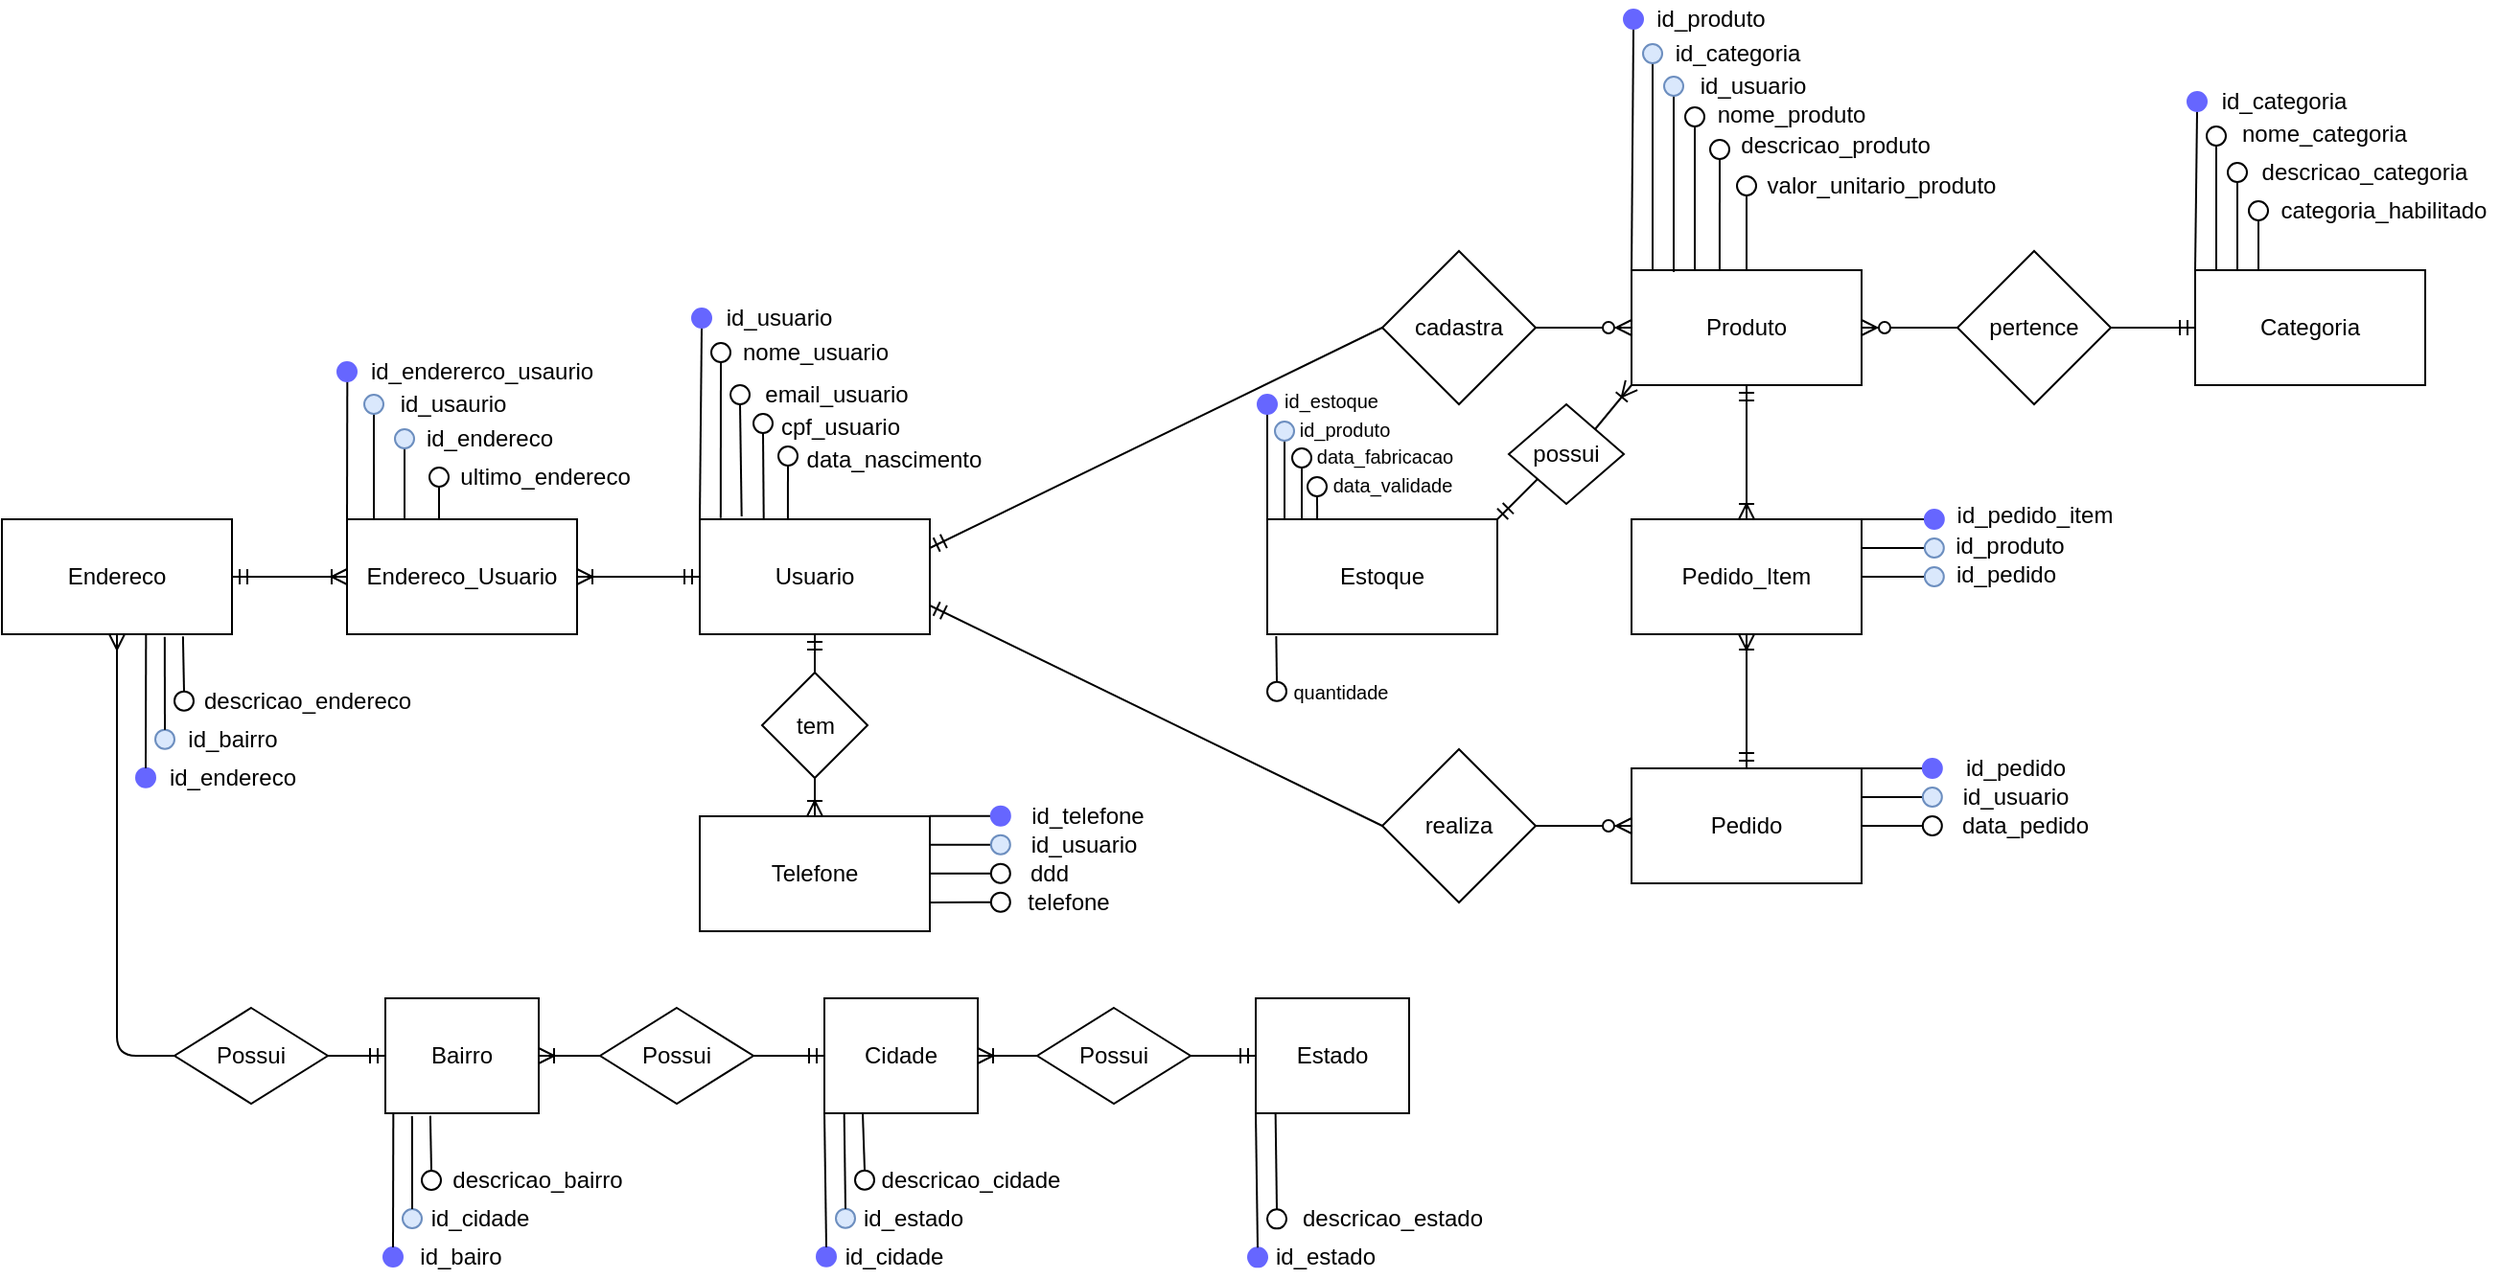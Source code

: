 <mxfile version="13.4.5"><diagram id="JwqUlzZLBY9QPJrZEvL3" name="Page-1"><mxGraphModel dx="2203" dy="821" grid="1" gridSize="10" guides="1" tooltips="1" connect="1" arrows="1" fold="1" page="1" pageScale="1" pageWidth="827" pageHeight="1169" math="0" shadow="0"><root><mxCell id="0"/><mxCell id="1" parent="0"/><mxCell id="ffkECKx6eUQ-tuwifMbe-81" value="Pedido" style="rounded=0;whiteSpace=wrap;html=1;" vertex="1" parent="1"><mxGeometry x="480" y="440" width="120" height="60" as="geometry"/></mxCell><mxCell id="ffkECKx6eUQ-tuwifMbe-83" value="Produto" style="rounded=0;whiteSpace=wrap;html=1;" vertex="1" parent="1"><mxGeometry x="480" y="180" width="120" height="60" as="geometry"/></mxCell><mxCell id="ffkECKx6eUQ-tuwifMbe-90" value="" style="endArrow=none;html=1;exitX=0;exitY=0.5;exitDx=0;exitDy=0;entryX=1;entryY=0.5;entryDx=0;entryDy=0;startArrow=ERmandOne;startFill=0;endFill=0;" edge="1" parent="1" target="ffkECKx6eUQ-tuwifMbe-91" source="ffkECKx6eUQ-tuwifMbe-239"><mxGeometry width="50" height="50" relative="1" as="geometry"><mxPoint x="770" y="210" as="sourcePoint"/><mxPoint x="740" y="270" as="targetPoint"/></mxGeometry></mxCell><mxCell id="ffkECKx6eUQ-tuwifMbe-91" value="pertence" style="rhombus;whiteSpace=wrap;html=1;" vertex="1" parent="1"><mxGeometry x="650" y="170" width="80" height="80" as="geometry"/></mxCell><mxCell id="ffkECKx6eUQ-tuwifMbe-92" value="" style="endArrow=ERzeroToMany;html=1;exitX=0;exitY=0.5;exitDx=0;exitDy=0;entryX=1;entryY=0.5;entryDx=0;entryDy=0;startArrow=none;startFill=0;endFill=1;" edge="1" parent="1" source="ffkECKx6eUQ-tuwifMbe-91" target="ffkECKx6eUQ-tuwifMbe-83"><mxGeometry width="50" height="50" relative="1" as="geometry"><mxPoint x="810" y="340" as="sourcePoint"/><mxPoint x="570" y="330" as="targetPoint"/></mxGeometry></mxCell><mxCell id="ffkECKx6eUQ-tuwifMbe-101" value="" style="endArrow=none;html=1;exitX=1;exitY=0.75;exitDx=0;exitDy=0;startArrow=ERmandOne;startFill=0;endFill=0;entryX=0;entryY=0.5;entryDx=0;entryDy=0;" edge="1" parent="1" target="ffkECKx6eUQ-tuwifMbe-102" source="ffkECKx6eUQ-tuwifMbe-188"><mxGeometry width="50" height="50" relative="1" as="geometry"><mxPoint x="290" y="470" as="sourcePoint"/><mxPoint x="220" y="480" as="targetPoint"/></mxGeometry></mxCell><mxCell id="ffkECKx6eUQ-tuwifMbe-102" value="realiza" style="rhombus;whiteSpace=wrap;html=1;" vertex="1" parent="1"><mxGeometry x="350" y="430" width="80" height="80" as="geometry"/></mxCell><mxCell id="ffkECKx6eUQ-tuwifMbe-138" value="" style="endArrow=ERzeroToMany;html=1;exitX=1;exitY=0.5;exitDx=0;exitDy=0;startArrow=none;startFill=0;endFill=1;entryX=0;entryY=0.5;entryDx=0;entryDy=0;" edge="1" parent="1" source="ffkECKx6eUQ-tuwifMbe-102" target="ffkECKx6eUQ-tuwifMbe-81"><mxGeometry width="50" height="50" relative="1" as="geometry"><mxPoint x="550" y="450" as="sourcePoint"/><mxPoint x="550" y="380" as="targetPoint"/></mxGeometry></mxCell><mxCell id="ffkECKx6eUQ-tuwifMbe-158" value="" style="endArrow=none;html=1;entryX=0;entryY=0;entryDx=0;entryDy=0;exitX=0.5;exitY=1;exitDx=0;exitDy=0;" edge="1" parent="1" source="ffkECKx6eUQ-tuwifMbe-159" target="ffkECKx6eUQ-tuwifMbe-83"><mxGeometry width="50" height="50" relative="1" as="geometry"><mxPoint x="480" y="100" as="sourcePoint"/><mxPoint x="490" y="190" as="targetPoint"/></mxGeometry></mxCell><mxCell id="ffkECKx6eUQ-tuwifMbe-159" value="" style="ellipse;whiteSpace=wrap;html=1;aspect=fixed;strokeColor=#6666FF;fillColor=#6666FF;" vertex="1" parent="1"><mxGeometry x="476" y="44" width="10" height="10" as="geometry"/></mxCell><mxCell id="ffkECKx6eUQ-tuwifMbe-164" value="id_produto" style="text;html=1;align=center;verticalAlign=middle;resizable=0;points=[];autosize=1;" vertex="1" parent="1"><mxGeometry x="486" y="39" width="70" height="20" as="geometry"/></mxCell><mxCell id="ffkECKx6eUQ-tuwifMbe-165" value="" style="endArrow=none;html=1;exitX=0.5;exitY=1;exitDx=0;exitDy=0;" edge="1" parent="1" source="ffkECKx6eUQ-tuwifMbe-166"><mxGeometry width="50" height="50" relative="1" as="geometry"><mxPoint x="503" y="115" as="sourcePoint"/><mxPoint x="502" y="181" as="targetPoint"/></mxGeometry></mxCell><mxCell id="ffkECKx6eUQ-tuwifMbe-166" value="" style="ellipse;whiteSpace=wrap;html=1;aspect=fixed;fillColor=#dae8fc;strokeColor=#6c8ebf;" vertex="1" parent="1"><mxGeometry x="497" y="79" width="10" height="10" as="geometry"/></mxCell><mxCell id="ffkECKx6eUQ-tuwifMbe-168" value="nome_produto" style="text;html=1;align=center;verticalAlign=middle;resizable=0;points=[];autosize=1;" vertex="1" parent="1"><mxGeometry x="518" y="89" width="90" height="20" as="geometry"/></mxCell><mxCell id="ffkECKx6eUQ-tuwifMbe-171" value="" style="endArrow=none;html=1;exitX=0.5;exitY=1;exitDx=0;exitDy=0;entryX=0.25;entryY=0;entryDx=0;entryDy=0;" edge="1" parent="1" source="ffkECKx6eUQ-tuwifMbe-172"><mxGeometry width="50" height="50" relative="1" as="geometry"><mxPoint x="514" y="140" as="sourcePoint"/><mxPoint x="513" y="180" as="targetPoint"/></mxGeometry></mxCell><mxCell id="ffkECKx6eUQ-tuwifMbe-172" value="" style="ellipse;whiteSpace=wrap;html=1;aspect=fixed;" vertex="1" parent="1"><mxGeometry x="508" y="95" width="10" height="10" as="geometry"/></mxCell><mxCell id="ffkECKx6eUQ-tuwifMbe-174" value="" style="endArrow=none;html=1;exitX=0.5;exitY=1;exitDx=0;exitDy=0;" edge="1" parent="1" source="ffkECKx6eUQ-tuwifMbe-175"><mxGeometry width="50" height="50" relative="1" as="geometry"><mxPoint x="494" y="110" as="sourcePoint"/><mxPoint x="491" y="180" as="targetPoint"/></mxGeometry></mxCell><mxCell id="ffkECKx6eUQ-tuwifMbe-175" value="" style="ellipse;whiteSpace=wrap;html=1;aspect=fixed;fillColor=#dae8fc;strokeColor=#6c8ebf;" vertex="1" parent="1"><mxGeometry x="486" y="62" width="10" height="10" as="geometry"/></mxCell><mxCell id="ffkECKx6eUQ-tuwifMbe-178" value="descricao_produto" style="text;html=1;align=center;verticalAlign=middle;resizable=0;points=[];autosize=1;" vertex="1" parent="1"><mxGeometry x="531" y="105" width="110" height="20" as="geometry"/></mxCell><mxCell id="ffkECKx6eUQ-tuwifMbe-179" value="" style="endArrow=none;html=1;exitX=0.5;exitY=1;exitDx=0;exitDy=0;entryX=0.383;entryY=0;entryDx=0;entryDy=0;entryPerimeter=0;" edge="1" parent="1" source="ffkECKx6eUQ-tuwifMbe-180" target="ffkECKx6eUQ-tuwifMbe-83"><mxGeometry width="50" height="50" relative="1" as="geometry"><mxPoint x="527" y="140" as="sourcePoint"/><mxPoint x="490" y="190" as="targetPoint"/></mxGeometry></mxCell><mxCell id="ffkECKx6eUQ-tuwifMbe-180" value="" style="ellipse;whiteSpace=wrap;html=1;aspect=fixed;" vertex="1" parent="1"><mxGeometry x="521" y="112" width="10" height="10" as="geometry"/></mxCell><mxCell id="ffkECKx6eUQ-tuwifMbe-184" value="" style="endArrow=none;html=1;exitX=0.5;exitY=1;exitDx=0;exitDy=0;entryX=0.5;entryY=0;entryDx=0;entryDy=0;" edge="1" parent="1" source="ffkECKx6eUQ-tuwifMbe-185" target="ffkECKx6eUQ-tuwifMbe-83"><mxGeometry width="50" height="50" relative="1" as="geometry"><mxPoint x="537" y="150" as="sourcePoint"/><mxPoint x="535.96" y="190" as="targetPoint"/></mxGeometry></mxCell><mxCell id="ffkECKx6eUQ-tuwifMbe-185" value="" style="ellipse;whiteSpace=wrap;html=1;aspect=fixed;" vertex="1" parent="1"><mxGeometry x="535" y="131" width="10" height="10" as="geometry"/></mxCell><mxCell id="ffkECKx6eUQ-tuwifMbe-186" value="valor_unitario_produto" style="text;html=1;align=center;verticalAlign=middle;resizable=0;points=[];autosize=1;" vertex="1" parent="1"><mxGeometry x="545" y="126" width="130" height="20" as="geometry"/></mxCell><mxCell id="ffkECKx6eUQ-tuwifMbe-188" value="Usuario" style="rounded=0;whiteSpace=wrap;html=1;" vertex="1" parent="1"><mxGeometry x="-6" y="310" width="120" height="60" as="geometry"/></mxCell><mxCell id="ffkECKx6eUQ-tuwifMbe-189" value="" style="endArrow=none;html=1;entryX=0;entryY=0;entryDx=0;entryDy=0;exitX=0.5;exitY=1;exitDx=0;exitDy=0;" edge="1" parent="1" source="ffkECKx6eUQ-tuwifMbe-190" target="ffkECKx6eUQ-tuwifMbe-188"><mxGeometry width="50" height="50" relative="1" as="geometry"><mxPoint x="-6" y="232" as="sourcePoint"/><mxPoint x="4" y="322" as="targetPoint"/></mxGeometry></mxCell><mxCell id="ffkECKx6eUQ-tuwifMbe-190" value="" style="ellipse;whiteSpace=wrap;html=1;aspect=fixed;strokeColor=#6666FF;fillColor=#6666FF;" vertex="1" parent="1"><mxGeometry x="-10" y="200" width="10" height="10" as="geometry"/></mxCell><mxCell id="ffkECKx6eUQ-tuwifMbe-191" value="id_usuario" style="text;html=1;align=center;verticalAlign=middle;resizable=0;points=[];autosize=1;" vertex="1" parent="1"><mxGeometry y="195" width="70" height="20" as="geometry"/></mxCell><mxCell id="ffkECKx6eUQ-tuwifMbe-194" value="nome_usuario" style="text;html=1;align=center;verticalAlign=middle;resizable=0;points=[];autosize=1;" vertex="1" parent="1"><mxGeometry x="9" y="213" width="90" height="20" as="geometry"/></mxCell><mxCell id="ffkECKx6eUQ-tuwifMbe-195" value="" style="endArrow=none;html=1;exitX=0.5;exitY=1;exitDx=0;exitDy=0;entryX=0.278;entryY=-0.003;entryDx=0;entryDy=0;entryPerimeter=0;" edge="1" parent="1" source="ffkECKx6eUQ-tuwifMbe-196" target="ffkECKx6eUQ-tuwifMbe-188"><mxGeometry width="50" height="50" relative="1" as="geometry"><mxPoint x="28" y="272" as="sourcePoint"/><mxPoint x="27" y="300" as="targetPoint"/></mxGeometry></mxCell><mxCell id="ffkECKx6eUQ-tuwifMbe-196" value="" style="ellipse;whiteSpace=wrap;html=1;aspect=fixed;" vertex="1" parent="1"><mxGeometry x="22" y="255" width="10" height="10" as="geometry"/></mxCell><mxCell id="ffkECKx6eUQ-tuwifMbe-198" value="" style="endArrow=none;html=1;exitX=0.5;exitY=1;exitDx=0;exitDy=0;entryX=0.091;entryY=-0.011;entryDx=0;entryDy=0;entryPerimeter=0;" edge="1" parent="1" source="ffkECKx6eUQ-tuwifMbe-199" target="ffkECKx6eUQ-tuwifMbe-188"><mxGeometry width="50" height="50" relative="1" as="geometry"><mxPoint x="8" y="242" as="sourcePoint"/><mxPoint x="5" y="300" as="targetPoint"/></mxGeometry></mxCell><mxCell id="ffkECKx6eUQ-tuwifMbe-199" value="" style="ellipse;whiteSpace=wrap;html=1;aspect=fixed;" vertex="1" parent="1"><mxGeometry y="218" width="10" height="10" as="geometry"/></mxCell><mxCell id="ffkECKx6eUQ-tuwifMbe-200" value="email_usuario" style="text;html=1;align=center;verticalAlign=middle;resizable=0;points=[];autosize=1;" vertex="1" parent="1"><mxGeometry x="20" y="235" width="90" height="20" as="geometry"/></mxCell><mxCell id="ffkECKx6eUQ-tuwifMbe-201" value="" style="endArrow=none;html=1;exitX=0.5;exitY=1;exitDx=0;exitDy=0;entryX=0.383;entryY=0;entryDx=0;entryDy=0;entryPerimeter=0;" edge="1" parent="1" source="ffkECKx6eUQ-tuwifMbe-202" target="ffkECKx6eUQ-tuwifMbe-188"><mxGeometry width="50" height="50" relative="1" as="geometry"><mxPoint x="41" y="272" as="sourcePoint"/><mxPoint x="4" y="322" as="targetPoint"/></mxGeometry></mxCell><mxCell id="ffkECKx6eUQ-tuwifMbe-202" value="" style="ellipse;whiteSpace=wrap;html=1;aspect=fixed;" vertex="1" parent="1"><mxGeometry x="35" y="272" width="10" height="10" as="geometry"/></mxCell><mxCell id="ffkECKx6eUQ-tuwifMbe-203" value="" style="endArrow=none;html=1;exitX=0.5;exitY=1;exitDx=0;exitDy=0;entryX=0.182;entryY=-0.025;entryDx=0;entryDy=0;entryPerimeter=0;" edge="1" parent="1" source="ffkECKx6eUQ-tuwifMbe-204" target="ffkECKx6eUQ-tuwifMbe-188"><mxGeometry width="50" height="50" relative="1" as="geometry"><mxPoint x="51" y="282" as="sourcePoint"/><mxPoint x="49.96" y="322" as="targetPoint"/></mxGeometry></mxCell><mxCell id="ffkECKx6eUQ-tuwifMbe-204" value="" style="ellipse;whiteSpace=wrap;html=1;aspect=fixed;" vertex="1" parent="1"><mxGeometry x="10" y="240" width="10" height="10" as="geometry"/></mxCell><mxCell id="ffkECKx6eUQ-tuwifMbe-205" value="cpf_usuario" style="text;html=1;align=center;verticalAlign=middle;resizable=0;points=[];autosize=1;" vertex="1" parent="1"><mxGeometry x="26.5" y="252" width="80" height="20" as="geometry"/></mxCell><mxCell id="ffkECKx6eUQ-tuwifMbe-206" value="data_nascimento" style="text;html=1;align=center;verticalAlign=middle;resizable=0;points=[];autosize=1;" vertex="1" parent="1"><mxGeometry x="40" y="269" width="110" height="20" as="geometry"/></mxCell><mxCell id="ffkECKx6eUQ-tuwifMbe-239" value="Categoria" style="rounded=0;whiteSpace=wrap;html=1;" vertex="1" parent="1"><mxGeometry x="774" y="180" width="120" height="60" as="geometry"/></mxCell><mxCell id="ffkECKx6eUQ-tuwifMbe-240" value="" style="endArrow=none;html=1;entryX=0;entryY=0;entryDx=0;entryDy=0;exitX=0.5;exitY=1;exitDx=0;exitDy=0;" edge="1" parent="1" source="ffkECKx6eUQ-tuwifMbe-241" target="ffkECKx6eUQ-tuwifMbe-239"><mxGeometry width="50" height="50" relative="1" as="geometry"><mxPoint x="774" y="105" as="sourcePoint"/><mxPoint x="784" y="195" as="targetPoint"/></mxGeometry></mxCell><mxCell id="ffkECKx6eUQ-tuwifMbe-241" value="" style="ellipse;whiteSpace=wrap;html=1;aspect=fixed;strokeColor=#6666FF;fillColor=#6666FF;" vertex="1" parent="1"><mxGeometry x="770" y="87" width="10" height="10" as="geometry"/></mxCell><mxCell id="ffkECKx6eUQ-tuwifMbe-242" value="id_categoria" style="text;html=1;align=center;verticalAlign=middle;resizable=0;points=[];autosize=1;" vertex="1" parent="1"><mxGeometry x="780" y="82" width="80" height="20" as="geometry"/></mxCell><mxCell id="ffkECKx6eUQ-tuwifMbe-243" value="" style="endArrow=none;html=1;exitX=0.5;exitY=1;exitDx=0;exitDy=0;" edge="1" parent="1" source="ffkECKx6eUQ-tuwifMbe-244"><mxGeometry width="50" height="50" relative="1" as="geometry"><mxPoint x="797" y="120" as="sourcePoint"/><mxPoint x="796" y="180" as="targetPoint"/></mxGeometry></mxCell><mxCell id="ffkECKx6eUQ-tuwifMbe-244" value="" style="ellipse;whiteSpace=wrap;html=1;aspect=fixed;" vertex="1" parent="1"><mxGeometry x="791" y="124" width="10" height="10" as="geometry"/></mxCell><mxCell id="ffkECKx6eUQ-tuwifMbe-245" value="nome_categoria" style="text;html=1;align=center;verticalAlign=middle;resizable=0;points=[];autosize=1;" vertex="1" parent="1"><mxGeometry x="791" y="99" width="100" height="20" as="geometry"/></mxCell><mxCell id="ffkECKx6eUQ-tuwifMbe-246" value="" style="endArrow=none;html=1;exitX=0.5;exitY=1;exitDx=0;exitDy=0;" edge="1" parent="1" source="ffkECKx6eUQ-tuwifMbe-247"><mxGeometry width="50" height="50" relative="1" as="geometry"><mxPoint x="808" y="145" as="sourcePoint"/><mxPoint x="807" y="180" as="targetPoint"/></mxGeometry></mxCell><mxCell id="ffkECKx6eUQ-tuwifMbe-247" value="" style="ellipse;whiteSpace=wrap;html=1;aspect=fixed;" vertex="1" parent="1"><mxGeometry x="802" y="144" width="10" height="10" as="geometry"/></mxCell><mxCell id="ffkECKx6eUQ-tuwifMbe-248" value="categoria_habilitado" style="text;html=1;align=center;verticalAlign=middle;resizable=0;points=[];autosize=1;" vertex="1" parent="1"><mxGeometry x="812" y="139" width="120" height="20" as="geometry"/></mxCell><mxCell id="ffkECKx6eUQ-tuwifMbe-249" value="" style="endArrow=none;html=1;exitX=0.5;exitY=1;exitDx=0;exitDy=0;" edge="1" parent="1" source="ffkECKx6eUQ-tuwifMbe-250"><mxGeometry width="50" height="50" relative="1" as="geometry"><mxPoint x="788" y="115" as="sourcePoint"/><mxPoint x="785" y="180" as="targetPoint"/></mxGeometry></mxCell><mxCell id="ffkECKx6eUQ-tuwifMbe-250" value="" style="ellipse;whiteSpace=wrap;html=1;aspect=fixed;" vertex="1" parent="1"><mxGeometry x="780" y="105" width="10" height="10" as="geometry"/></mxCell><mxCell id="ffkECKx6eUQ-tuwifMbe-251" value="descricao_categoria" style="text;html=1;align=center;verticalAlign=middle;resizable=0;points=[];autosize=1;" vertex="1" parent="1"><mxGeometry x="802" y="119" width="120" height="20" as="geometry"/></mxCell><mxCell id="ffkECKx6eUQ-tuwifMbe-256" value="id_categoria" style="text;html=1;align=center;verticalAlign=middle;resizable=0;points=[];autosize=1;" vertex="1" parent="1"><mxGeometry x="495" y="57" width="80" height="20" as="geometry"/></mxCell><mxCell id="ffkECKx6eUQ-tuwifMbe-268" value="" style="endArrow=none;html=1;exitX=0;exitY=0.5;exitDx=0;exitDy=0;entryX=1;entryY=0.25;entryDx=0;entryDy=0;" edge="1" parent="1" source="ffkECKx6eUQ-tuwifMbe-269" target="ffkECKx6eUQ-tuwifMbe-81"><mxGeometry width="50" height="50" relative="1" as="geometry"><mxPoint x="634.82" y="439" as="sourcePoint"/><mxPoint x="600.003" y="473.183" as="targetPoint"/></mxGeometry></mxCell><mxCell id="ffkECKx6eUQ-tuwifMbe-269" value="" style="ellipse;whiteSpace=wrap;html=1;aspect=fixed;fillColor=#dae8fc;strokeColor=#6c8ebf;" vertex="1" parent="1"><mxGeometry x="631.91" y="450" width="10" height="10" as="geometry"/></mxCell><mxCell id="ffkECKx6eUQ-tuwifMbe-282" value="" style="endArrow=none;html=1;entryX=1;entryY=0;entryDx=0;entryDy=0;exitX=0;exitY=0.5;exitDx=0;exitDy=0;" edge="1" parent="1" source="ffkECKx6eUQ-tuwifMbe-284" target="ffkECKx6eUQ-tuwifMbe-81"><mxGeometry width="50" height="50" relative="1" as="geometry"><mxPoint x="620" y="440" as="sourcePoint"/><mxPoint x="610.003" y="483.183" as="targetPoint"/></mxGeometry></mxCell><mxCell id="ffkECKx6eUQ-tuwifMbe-283" value="id_pedido" style="text;html=1;align=center;verticalAlign=middle;resizable=0;points=[];autosize=1;" vertex="1" parent="1"><mxGeometry x="644.91" y="430" width="70" height="20" as="geometry"/></mxCell><mxCell id="ffkECKx6eUQ-tuwifMbe-284" value="" style="ellipse;whiteSpace=wrap;html=1;aspect=fixed;strokeColor=#6666FF;fillColor=#6666FF;" vertex="1" parent="1"><mxGeometry x="631.91" y="435" width="10" height="10" as="geometry"/></mxCell><mxCell id="ffkECKx6eUQ-tuwifMbe-285" value="id_usuario" style="text;html=1;align=center;verticalAlign=middle;resizable=0;points=[];autosize=1;" vertex="1" parent="1"><mxGeometry x="644.91" y="445" width="70" height="20" as="geometry"/></mxCell><mxCell id="ffkECKx6eUQ-tuwifMbe-304" value="" style="endArrow=none;html=1;entryX=1;entryY=0.5;entryDx=0;entryDy=0;startArrow=ERzeroToMany;startFill=1;endFill=0;exitX=0;exitY=0.5;exitDx=0;exitDy=0;" edge="1" parent="1" target="ffkECKx6eUQ-tuwifMbe-305" source="ffkECKx6eUQ-tuwifMbe-83"><mxGeometry width="50" height="50" relative="1" as="geometry"><mxPoint x="490" y="210" as="sourcePoint"/><mxPoint x="442" y="275" as="targetPoint"/></mxGeometry></mxCell><mxCell id="ffkECKx6eUQ-tuwifMbe-305" value="cadastra" style="rhombus;whiteSpace=wrap;html=1;" vertex="1" parent="1"><mxGeometry x="350" y="170" width="80" height="80" as="geometry"/></mxCell><mxCell id="ffkECKx6eUQ-tuwifMbe-306" value="" style="endArrow=ERmandOne;html=1;exitX=0;exitY=0.5;exitDx=0;exitDy=0;entryX=1;entryY=0.25;entryDx=0;entryDy=0;startArrow=none;startFill=0;endFill=0;" edge="1" parent="1" source="ffkECKx6eUQ-tuwifMbe-305" target="ffkECKx6eUQ-tuwifMbe-188"><mxGeometry width="50" height="50" relative="1" as="geometry"><mxPoint x="512" y="345" as="sourcePoint"/><mxPoint x="290" y="210" as="targetPoint"/></mxGeometry></mxCell><mxCell id="ffkECKx6eUQ-tuwifMbe-335" value="id_usuario" style="text;html=1;align=center;verticalAlign=middle;resizable=0;points=[];autosize=1;" vertex="1" parent="1"><mxGeometry x="508" y="74" width="70" height="20" as="geometry"/></mxCell><mxCell id="ffkECKx6eUQ-tuwifMbe-336" value="data_pedido" style="text;html=1;align=center;verticalAlign=middle;resizable=0;points=[];autosize=1;" vertex="1" parent="1"><mxGeometry x="644.91" y="460" width="80" height="20" as="geometry"/></mxCell><mxCell id="ffkECKx6eUQ-tuwifMbe-339" value="" style="endArrow=none;html=1;entryX=1;entryY=0.5;entryDx=0;entryDy=0;exitX=0;exitY=0.5;exitDx=0;exitDy=0;" edge="1" parent="1" source="ffkECKx6eUQ-tuwifMbe-454" target="ffkECKx6eUQ-tuwifMbe-81"><mxGeometry width="50" height="50" relative="1" as="geometry"><mxPoint x="636.08" y="478.706" as="sourcePoint"/><mxPoint x="610" y="480" as="targetPoint"/></mxGeometry></mxCell><mxCell id="ffkECKx6eUQ-tuwifMbe-341" value="Endereco" style="rounded=0;whiteSpace=wrap;html=1;" vertex="1" parent="1"><mxGeometry x="-370" y="310" width="120" height="60" as="geometry"/></mxCell><mxCell id="ffkECKx6eUQ-tuwifMbe-342" value="" style="endArrow=ERoneToMany;html=1;exitX=1;exitY=0.5;exitDx=0;exitDy=0;startArrow=ERmandOne;startFill=0;endFill=0;entryX=0;entryY=0.5;entryDx=0;entryDy=0;" edge="1" parent="1" source="ffkECKx6eUQ-tuwifMbe-341" target="ffkECKx6eUQ-tuwifMbe-343"><mxGeometry width="50" height="50" relative="1" as="geometry"><mxPoint x="-60" y="450" as="sourcePoint"/><mxPoint x="-210" y="310" as="targetPoint"/></mxGeometry></mxCell><mxCell id="ffkECKx6eUQ-tuwifMbe-343" value="Endereco_Usuario" style="rounded=0;whiteSpace=wrap;html=1;" vertex="1" parent="1"><mxGeometry x="-190" y="310" width="120" height="60" as="geometry"/></mxCell><mxCell id="ffkECKx6eUQ-tuwifMbe-346" value="" style="endArrow=ERmandOne;html=1;exitX=1;exitY=0.5;exitDx=0;exitDy=0;startArrow=ERoneToMany;startFill=0;endFill=0;entryX=0;entryY=0.5;entryDx=0;entryDy=0;" edge="1" parent="1" source="ffkECKx6eUQ-tuwifMbe-343" target="ffkECKx6eUQ-tuwifMbe-188"><mxGeometry width="50" height="50" relative="1" as="geometry"><mxPoint x="-220" y="350" as="sourcePoint"/><mxPoint x="-180" y="350" as="targetPoint"/></mxGeometry></mxCell><mxCell id="ffkECKx6eUQ-tuwifMbe-348" value="" style="endArrow=ERoneToMany;html=1;exitX=0.5;exitY=0;exitDx=0;exitDy=0;startArrow=ERmandOne;startFill=0;endFill=0;entryX=0.5;entryY=1;entryDx=0;entryDy=0;" edge="1" parent="1" target="ffkECKx6eUQ-tuwifMbe-350" source="ffkECKx6eUQ-tuwifMbe-81"><mxGeometry width="50" height="50" relative="1" as="geometry"><mxPoint x="535" y="437" as="sourcePoint"/><mxPoint x="535" y="377" as="targetPoint"/></mxGeometry></mxCell><mxCell id="ffkECKx6eUQ-tuwifMbe-349" value="" style="endArrow=ERoneToMany;html=1;startArrow=ERmandOne;startFill=0;endFill=0;exitX=0.5;exitY=1;exitDx=0;exitDy=0;entryX=0.5;entryY=0;entryDx=0;entryDy=0;" edge="1" parent="1" target="ffkECKx6eUQ-tuwifMbe-350" source="ffkECKx6eUQ-tuwifMbe-83"><mxGeometry width="50" height="50" relative="1" as="geometry"><mxPoint x="535" y="237" as="sourcePoint"/><mxPoint x="555" y="277" as="targetPoint"/></mxGeometry></mxCell><mxCell id="ffkECKx6eUQ-tuwifMbe-350" value="Pedido_Item" style="rounded=0;whiteSpace=wrap;html=1;" vertex="1" parent="1"><mxGeometry x="480" y="310" width="120" height="60" as="geometry"/></mxCell><mxCell id="ffkECKx6eUQ-tuwifMbe-351" value="Cidade" style="rounded=0;whiteSpace=wrap;html=1;fillColor=#FFFFFF;" vertex="1" parent="1"><mxGeometry x="59" y="560" width="80" height="60" as="geometry"/></mxCell><mxCell id="ffkECKx6eUQ-tuwifMbe-352" value="Bairro" style="rounded=0;whiteSpace=wrap;html=1;" vertex="1" parent="1"><mxGeometry x="-170" y="560" width="80" height="60" as="geometry"/></mxCell><mxCell id="ffkECKx6eUQ-tuwifMbe-353" value="Estado" style="rounded=0;whiteSpace=wrap;html=1;fillColor=#FFFFFF;" vertex="1" parent="1"><mxGeometry x="284" y="560" width="80" height="60" as="geometry"/></mxCell><mxCell id="ffkECKx6eUQ-tuwifMbe-355" value="" style="edgeStyle=orthogonalEdgeStyle;fontSize=12;html=1;endArrow=ERmandOne;startArrow=none;entryX=0;entryY=0.5;entryDx=0;entryDy=0;exitX=1;exitY=0.5;exitDx=0;exitDy=0;endFill=0;startFill=0;" edge="1" parent="1" source="ffkECKx6eUQ-tuwifMbe-356" target="ffkECKx6eUQ-tuwifMbe-352"><mxGeometry width="100" height="100" relative="1" as="geometry"><mxPoint x="100" y="425" as="sourcePoint"/><mxPoint x="310" y="525" as="targetPoint"/><Array as="points"/></mxGeometry></mxCell><mxCell id="ffkECKx6eUQ-tuwifMbe-356" value="Possui" style="rhombus;whiteSpace=wrap;html=1;strokeWidth=1;align=center;" vertex="1" parent="1"><mxGeometry x="-280" y="565" width="80" height="50" as="geometry"/></mxCell><mxCell id="ffkECKx6eUQ-tuwifMbe-357" value="" style="edgeStyle=orthogonalEdgeStyle;fontSize=12;html=1;endArrow=none;startArrow=ERmany;entryX=0;entryY=0.5;entryDx=0;entryDy=0;endFill=0;startFill=0;exitX=0.5;exitY=1;exitDx=0;exitDy=0;" edge="1" parent="1" source="ffkECKx6eUQ-tuwifMbe-341" target="ffkECKx6eUQ-tuwifMbe-356"><mxGeometry width="100" height="100" relative="1" as="geometry"><mxPoint x="-300" y="380" as="sourcePoint"/><mxPoint x="310" y="525" as="targetPoint"/><Array as="points"/></mxGeometry></mxCell><mxCell id="ffkECKx6eUQ-tuwifMbe-358" value="" style="edgeStyle=orthogonalEdgeStyle;fontSize=12;html=1;endArrow=ERmandOne;startArrow=none;entryX=0;entryY=0.5;entryDx=0;entryDy=0;exitX=1;exitY=0.5;exitDx=0;exitDy=0;endFill=0;startFill=0;" edge="1" parent="1" source="ffkECKx6eUQ-tuwifMbe-359" target="ffkECKx6eUQ-tuwifMbe-351"><mxGeometry width="100" height="100" relative="1" as="geometry"><mxPoint x="310" y="425" as="sourcePoint"/><mxPoint x="485" y="590" as="targetPoint"/><Array as="points"/></mxGeometry></mxCell><mxCell id="ffkECKx6eUQ-tuwifMbe-359" value="&lt;font&gt;Possui&lt;/font&gt;" style="rhombus;whiteSpace=wrap;html=1;strokeWidth=1;align=center;" vertex="1" parent="1"><mxGeometry x="-58" y="565" width="80" height="50" as="geometry"/></mxCell><mxCell id="ffkECKx6eUQ-tuwifMbe-360" value="" style="edgeStyle=orthogonalEdgeStyle;fontSize=12;html=1;endArrow=none;startArrow=ERoneToMany;entryX=0;entryY=0.5;entryDx=0;entryDy=0;endFill=0;exitX=1;exitY=0.5;exitDx=0;exitDy=0;startFill=0;" edge="1" parent="1" source="ffkECKx6eUQ-tuwifMbe-352" target="ffkECKx6eUQ-tuwifMbe-359"><mxGeometry width="100" height="100" relative="1" as="geometry"><mxPoint x="350" y="590" as="sourcePoint"/><mxPoint x="520" y="525" as="targetPoint"/><Array as="points"/></mxGeometry></mxCell><mxCell id="ffkECKx6eUQ-tuwifMbe-361" value="" style="edgeStyle=orthogonalEdgeStyle;fontSize=12;html=1;endArrow=ERmandOne;startArrow=none;entryX=0;entryY=0.5;entryDx=0;entryDy=0;exitX=1;exitY=0.5;exitDx=0;exitDy=0;endFill=0;startFill=0;" edge="1" parent="1" source="ffkECKx6eUQ-tuwifMbe-362" target="ffkECKx6eUQ-tuwifMbe-353"><mxGeometry width="100" height="100" relative="1" as="geometry"><mxPoint x="530" y="345" as="sourcePoint"/><mxPoint x="705" y="510" as="targetPoint"/><Array as="points"/></mxGeometry></mxCell><mxCell id="ffkECKx6eUQ-tuwifMbe-362" value="&lt;font&gt;Possui&lt;/font&gt;" style="rhombus;whiteSpace=wrap;html=1;strokeWidth=1;align=center;" vertex="1" parent="1"><mxGeometry x="170" y="565" width="80" height="50" as="geometry"/></mxCell><mxCell id="ffkECKx6eUQ-tuwifMbe-363" value="" style="edgeStyle=orthogonalEdgeStyle;fontSize=12;html=1;endArrow=none;startArrow=ERoneToMany;entryX=0;entryY=0.5;entryDx=0;entryDy=0;exitX=1;exitY=0.5;exitDx=0;exitDy=0;endFill=0;startFill=0;" edge="1" parent="1" source="ffkECKx6eUQ-tuwifMbe-351" target="ffkECKx6eUQ-tuwifMbe-362"><mxGeometry width="100" height="100" relative="1" as="geometry"><mxPoint x="570" y="510" as="sourcePoint"/><mxPoint x="740" y="445" as="targetPoint"/><Array as="points"/></mxGeometry></mxCell><mxCell id="ffkECKx6eUQ-tuwifMbe-364" value="" style="ellipse;whiteSpace=wrap;html=1;aspect=fixed;strokeColor=#6666FF;fillColor=#6666FF;" vertex="1" parent="1"><mxGeometry x="-171" y="690" width="10" height="10" as="geometry"/></mxCell><mxCell id="ffkECKx6eUQ-tuwifMbe-365" value="" style="endArrow=none;html=1;exitX=0.052;exitY=1.003;exitDx=0;exitDy=0;exitPerimeter=0;entryX=0.5;entryY=0;entryDx=0;entryDy=0;" edge="1" parent="1" source="ffkECKx6eUQ-tuwifMbe-352" target="ffkECKx6eUQ-tuwifMbe-364"><mxGeometry width="50" height="50" relative="1" as="geometry"><mxPoint x="-149" y="620" as="sourcePoint"/><mxPoint x="-140" y="640" as="targetPoint"/></mxGeometry></mxCell><mxCell id="ffkECKx6eUQ-tuwifMbe-368" value="" style="ellipse;whiteSpace=wrap;html=1;aspect=fixed;fillColor=#dae8fc;strokeColor=#6c8ebf;" vertex="1" parent="1"><mxGeometry x="-161" y="670" width="10" height="10" as="geometry"/></mxCell><mxCell id="ffkECKx6eUQ-tuwifMbe-369" value="" style="endArrow=none;html=1;exitX=0.174;exitY=1.026;exitDx=0;exitDy=0;exitPerimeter=0;entryX=0.5;entryY=0;entryDx=0;entryDy=0;" edge="1" parent="1" target="ffkECKx6eUQ-tuwifMbe-368" source="ffkECKx6eUQ-tuwifMbe-352"><mxGeometry width="50" height="50" relative="1" as="geometry"><mxPoint x="-155.84" y="630.18" as="sourcePoint"/><mxPoint x="-130" y="650" as="targetPoint"/></mxGeometry></mxCell><mxCell id="ffkECKx6eUQ-tuwifMbe-370" value="" style="ellipse;whiteSpace=wrap;html=1;aspect=fixed;" vertex="1" parent="1"><mxGeometry x="-151" y="650" width="10" height="10" as="geometry"/></mxCell><mxCell id="ffkECKx6eUQ-tuwifMbe-371" value="" style="endArrow=none;html=1;exitX=0.293;exitY=1.022;exitDx=0;exitDy=0;exitPerimeter=0;entryX=0.5;entryY=0;entryDx=0;entryDy=0;" edge="1" parent="1" target="ffkECKx6eUQ-tuwifMbe-370" source="ffkECKx6eUQ-tuwifMbe-352"><mxGeometry width="50" height="50" relative="1" as="geometry"><mxPoint x="-145.84" y="640.18" as="sourcePoint"/><mxPoint x="-120" y="660" as="targetPoint"/><Array as="points"><mxPoint x="-146" y="650"/></Array></mxGeometry></mxCell><mxCell id="2" value="id_bairo" style="text;html=1;align=center;verticalAlign=middle;resizable=0;points=[];autosize=1;fontColor=#000000;" vertex="1" parent="1"><mxGeometry x="-161" y="685" width="60" height="20" as="geometry"/></mxCell><mxCell id="ffkECKx6eUQ-tuwifMbe-372" value="descricao_bairro" style="text;html=1;align=center;verticalAlign=middle;resizable=0;points=[];autosize=1;fontColor=#000000;" vertex="1" parent="1"><mxGeometry x="-141" y="645" width="100" height="20" as="geometry"/></mxCell><mxCell id="ffkECKx6eUQ-tuwifMbe-373" value="id_cidade" style="text;html=1;align=center;verticalAlign=middle;resizable=0;points=[];autosize=1;fontColor=#000000;" vertex="1" parent="1"><mxGeometry x="-156" y="665" width="70" height="20" as="geometry"/></mxCell><mxCell id="ffkECKx6eUQ-tuwifMbe-383" value="" style="ellipse;whiteSpace=wrap;html=1;aspect=fixed;strokeColor=#6666FF;fillColor=#6666FF;" vertex="1" parent="1"><mxGeometry x="55" y="689.82" width="10" height="10" as="geometry"/></mxCell><mxCell id="ffkECKx6eUQ-tuwifMbe-384" value="" style="endArrow=none;html=1;entryX=0.5;entryY=0;entryDx=0;entryDy=0;exitX=0;exitY=1;exitDx=0;exitDy=0;" edge="1" parent="1" target="ffkECKx6eUQ-tuwifMbe-383" source="ffkECKx6eUQ-tuwifMbe-351"><mxGeometry width="50" height="50" relative="1" as="geometry"><mxPoint x="60" y="640" as="sourcePoint"/><mxPoint x="86" y="639.82" as="targetPoint"/></mxGeometry></mxCell><mxCell id="ffkECKx6eUQ-tuwifMbe-385" value="" style="ellipse;whiteSpace=wrap;html=1;aspect=fixed;fillColor=#dae8fc;strokeColor=#6c8ebf;" vertex="1" parent="1"><mxGeometry x="65" y="669.82" width="10" height="10" as="geometry"/></mxCell><mxCell id="ffkECKx6eUQ-tuwifMbe-386" value="" style="endArrow=none;html=1;entryX=0.5;entryY=0;entryDx=0;entryDy=0;exitX=0.129;exitY=0.994;exitDx=0;exitDy=0;exitPerimeter=0;" edge="1" parent="1" target="ffkECKx6eUQ-tuwifMbe-385" source="ffkECKx6eUQ-tuwifMbe-351"><mxGeometry width="50" height="50" relative="1" as="geometry"><mxPoint x="70" y="622" as="sourcePoint"/><mxPoint x="96" y="649.82" as="targetPoint"/></mxGeometry></mxCell><mxCell id="ffkECKx6eUQ-tuwifMbe-387" value="" style="ellipse;whiteSpace=wrap;html=1;aspect=fixed;" vertex="1" parent="1"><mxGeometry x="75" y="649.82" width="10" height="10" as="geometry"/></mxCell><mxCell id="ffkECKx6eUQ-tuwifMbe-388" value="" style="endArrow=none;html=1;entryX=0.5;entryY=0;entryDx=0;entryDy=0;exitX=0.25;exitY=1;exitDx=0;exitDy=0;" edge="1" parent="1" target="ffkECKx6eUQ-tuwifMbe-387" source="ffkECKx6eUQ-tuwifMbe-351"><mxGeometry width="50" height="50" relative="1" as="geometry"><mxPoint x="80" y="640" as="sourcePoint"/><mxPoint x="106" y="659.82" as="targetPoint"/><Array as="points"><mxPoint x="80" y="649.82"/></Array></mxGeometry></mxCell><mxCell id="ffkECKx6eUQ-tuwifMbe-389" value="id_cidade" style="text;html=1;align=center;verticalAlign=middle;resizable=0;points=[];autosize=1;fontColor=#000000;" vertex="1" parent="1"><mxGeometry x="60" y="684.82" width="70" height="20" as="geometry"/></mxCell><mxCell id="ffkECKx6eUQ-tuwifMbe-390" value="descricao_cidade" style="text;html=1;align=center;verticalAlign=middle;resizable=0;points=[];autosize=1;fontColor=#000000;" vertex="1" parent="1"><mxGeometry x="80" y="644.82" width="110" height="20" as="geometry"/></mxCell><mxCell id="ffkECKx6eUQ-tuwifMbe-391" value="id_estado" style="text;html=1;align=center;verticalAlign=middle;resizable=0;points=[];autosize=1;fontColor=#000000;" vertex="1" parent="1"><mxGeometry x="70" y="664.82" width="70" height="20" as="geometry"/></mxCell><mxCell id="ffkECKx6eUQ-tuwifMbe-392" value="" style="ellipse;whiteSpace=wrap;html=1;aspect=fixed;strokeColor=#6666FF;fillColor=#6666FF;" vertex="1" parent="1"><mxGeometry x="280" y="690.18" width="10" height="10" as="geometry"/></mxCell><mxCell id="ffkECKx6eUQ-tuwifMbe-393" value="" style="endArrow=none;html=1;entryX=0.5;entryY=0;entryDx=0;entryDy=0;exitX=0;exitY=1;exitDx=0;exitDy=0;" edge="1" parent="1" target="ffkECKx6eUQ-tuwifMbe-392" source="ffkECKx6eUQ-tuwifMbe-353"><mxGeometry width="50" height="50" relative="1" as="geometry"><mxPoint x="270" y="630" as="sourcePoint"/><mxPoint x="311" y="640.18" as="targetPoint"/></mxGeometry></mxCell><mxCell id="ffkECKx6eUQ-tuwifMbe-394" value="" style="ellipse;whiteSpace=wrap;html=1;aspect=fixed;" vertex="1" parent="1"><mxGeometry x="290" y="670.18" width="10" height="10" as="geometry"/></mxCell><mxCell id="ffkECKx6eUQ-tuwifMbe-395" value="" style="endArrow=none;html=1;entryX=0.5;entryY=0;entryDx=0;entryDy=0;exitX=0.129;exitY=1.006;exitDx=0;exitDy=0;exitPerimeter=0;" edge="1" parent="1" target="ffkECKx6eUQ-tuwifMbe-394" source="ffkECKx6eUQ-tuwifMbe-353"><mxGeometry width="50" height="50" relative="1" as="geometry"><mxPoint x="295" y="640" as="sourcePoint"/><mxPoint x="321" y="650.18" as="targetPoint"/></mxGeometry></mxCell><mxCell id="ffkECKx6eUQ-tuwifMbe-398" value="id_estado" style="text;html=1;align=center;verticalAlign=middle;resizable=0;points=[];autosize=1;fontColor=#000000;" vertex="1" parent="1"><mxGeometry x="285" y="685.18" width="70" height="20" as="geometry"/></mxCell><mxCell id="ffkECKx6eUQ-tuwifMbe-399" value="descricao_estado" style="text;html=1;align=center;verticalAlign=middle;resizable=0;points=[];autosize=1;fontColor=#000000;" vertex="1" parent="1"><mxGeometry x="300" y="665.18" width="110" height="20" as="geometry"/></mxCell><mxCell id="ffkECKx6eUQ-tuwifMbe-401" value="" style="ellipse;whiteSpace=wrap;html=1;aspect=fixed;strokeColor=#6666FF;fillColor=#6666FF;" vertex="1" parent="1"><mxGeometry x="-300" y="439.82" width="10" height="10" as="geometry"/></mxCell><mxCell id="ffkECKx6eUQ-tuwifMbe-402" value="" style="endArrow=none;html=1;exitX=0.052;exitY=1.003;exitDx=0;exitDy=0;exitPerimeter=0;entryX=0.5;entryY=0;entryDx=0;entryDy=0;" edge="1" parent="1" target="ffkECKx6eUQ-tuwifMbe-401"><mxGeometry width="50" height="50" relative="1" as="geometry"><mxPoint x="-294.84" y="370.0" as="sourcePoint"/><mxPoint x="-269" y="389.82" as="targetPoint"/></mxGeometry></mxCell><mxCell id="ffkECKx6eUQ-tuwifMbe-403" value="" style="ellipse;whiteSpace=wrap;html=1;aspect=fixed;fillColor=#dae8fc;strokeColor=#6c8ebf;" vertex="1" parent="1"><mxGeometry x="-290" y="419.82" width="10" height="10" as="geometry"/></mxCell><mxCell id="ffkECKx6eUQ-tuwifMbe-404" value="" style="endArrow=none;html=1;exitX=0.174;exitY=1.026;exitDx=0;exitDy=0;exitPerimeter=0;entryX=0.5;entryY=0;entryDx=0;entryDy=0;" edge="1" parent="1" target="ffkECKx6eUQ-tuwifMbe-403"><mxGeometry width="50" height="50" relative="1" as="geometry"><mxPoint x="-285.08" y="371.38" as="sourcePoint"/><mxPoint x="-259" y="399.82" as="targetPoint"/></mxGeometry></mxCell><mxCell id="ffkECKx6eUQ-tuwifMbe-405" value="" style="ellipse;whiteSpace=wrap;html=1;aspect=fixed;" vertex="1" parent="1"><mxGeometry x="-280" y="399.82" width="10" height="10" as="geometry"/></mxCell><mxCell id="ffkECKx6eUQ-tuwifMbe-406" value="" style="endArrow=none;html=1;exitX=0.293;exitY=1.022;exitDx=0;exitDy=0;exitPerimeter=0;entryX=0.5;entryY=0;entryDx=0;entryDy=0;" edge="1" parent="1" target="ffkECKx6eUQ-tuwifMbe-405"><mxGeometry width="50" height="50" relative="1" as="geometry"><mxPoint x="-275.56" y="371.14" as="sourcePoint"/><mxPoint x="-249" y="409.82" as="targetPoint"/><Array as="points"><mxPoint x="-275" y="399.82"/></Array></mxGeometry></mxCell><mxCell id="ffkECKx6eUQ-tuwifMbe-407" value="id_endereco" style="text;html=1;align=center;verticalAlign=middle;resizable=0;points=[];autosize=1;fontColor=#000000;" vertex="1" parent="1"><mxGeometry x="-290" y="434.82" width="80" height="20" as="geometry"/></mxCell><mxCell id="ffkECKx6eUQ-tuwifMbe-408" value="descricao_endereco" style="text;html=1;align=center;verticalAlign=middle;resizable=0;points=[];autosize=1;fontColor=#000000;" vertex="1" parent="1"><mxGeometry x="-271" y="394.82" width="120" height="20" as="geometry"/></mxCell><mxCell id="ffkECKx6eUQ-tuwifMbe-409" value="id_bairro" style="text;html=1;align=center;verticalAlign=middle;resizable=0;points=[];autosize=1;fontColor=#000000;" vertex="1" parent="1"><mxGeometry x="-280" y="414.82" width="60" height="20" as="geometry"/></mxCell><mxCell id="ffkECKx6eUQ-tuwifMbe-423" value="" style="endArrow=none;html=1;entryX=0;entryY=0;entryDx=0;entryDy=0;" edge="1" parent="1" source="ffkECKx6eUQ-tuwifMbe-424" target="ffkECKx6eUQ-tuwifMbe-343"><mxGeometry width="50" height="50" relative="1" as="geometry"><mxPoint x="-190" y="230" as="sourcePoint"/><mxPoint x="-266" y="298" as="targetPoint"/></mxGeometry></mxCell><mxCell id="ffkECKx6eUQ-tuwifMbe-424" value="" style="ellipse;whiteSpace=wrap;html=1;aspect=fixed;strokeColor=#6666FF;fillColor=#6666FF;" vertex="1" parent="1"><mxGeometry x="-195" y="228" width="10" height="10" as="geometry"/></mxCell><mxCell id="ffkECKx6eUQ-tuwifMbe-430" value="id_endererco_usaurio" style="text;html=1;align=center;verticalAlign=middle;resizable=0;points=[];autosize=1;" vertex="1" parent="1"><mxGeometry x="-185" y="223" width="130" height="20" as="geometry"/></mxCell><mxCell id="ffkECKx6eUQ-tuwifMbe-431" value="" style="endArrow=none;html=1;entryX=0.117;entryY=-0.003;entryDx=0;entryDy=0;entryPerimeter=0;" edge="1" parent="1" source="ffkECKx6eUQ-tuwifMbe-432" target="ffkECKx6eUQ-tuwifMbe-343"><mxGeometry width="50" height="50" relative="1" as="geometry"><mxPoint x="-175" y="245" as="sourcePoint"/><mxPoint x="-175" y="300" as="targetPoint"/></mxGeometry></mxCell><mxCell id="ffkECKx6eUQ-tuwifMbe-432" value="" style="ellipse;whiteSpace=wrap;html=1;aspect=fixed;strokeColor=#6c8ebf;fillColor=#dae8fc;" vertex="1" parent="1"><mxGeometry x="-181" y="245" width="10" height="10" as="geometry"/></mxCell><mxCell id="ffkECKx6eUQ-tuwifMbe-433" value="id_usaurio" style="text;html=1;align=center;verticalAlign=middle;resizable=0;points=[];autosize=1;" vertex="1" parent="1"><mxGeometry x="-170" y="240" width="70" height="20" as="geometry"/></mxCell><mxCell id="ffkECKx6eUQ-tuwifMbe-434" value="" style="endArrow=none;html=1;entryX=0.25;entryY=0;entryDx=0;entryDy=0;" edge="1" parent="1" source="ffkECKx6eUQ-tuwifMbe-435" target="ffkECKx6eUQ-tuwifMbe-343"><mxGeometry width="50" height="50" relative="1" as="geometry"><mxPoint x="-161" y="265" as="sourcePoint"/><mxPoint x="-161" y="290" as="targetPoint"/></mxGeometry></mxCell><mxCell id="ffkECKx6eUQ-tuwifMbe-435" value="" style="ellipse;whiteSpace=wrap;html=1;aspect=fixed;strokeColor=#6c8ebf;fillColor=#dae8fc;" vertex="1" parent="1"><mxGeometry x="-165" y="263" width="10" height="10" as="geometry"/></mxCell><mxCell id="ffkECKx6eUQ-tuwifMbe-436" value="id_endereco" style="text;html=1;align=center;verticalAlign=middle;resizable=0;points=[];autosize=1;" vertex="1" parent="1"><mxGeometry x="-156" y="258" width="80" height="20" as="geometry"/></mxCell><mxCell id="ffkECKx6eUQ-tuwifMbe-437" value="" style="endArrow=none;html=1;entryX=0.4;entryY=0;entryDx=0;entryDy=0;entryPerimeter=0;" edge="1" parent="1" source="ffkECKx6eUQ-tuwifMbe-438" target="ffkECKx6eUQ-tuwifMbe-343"><mxGeometry width="50" height="50" relative="1" as="geometry"><mxPoint x="-143" y="285" as="sourcePoint"/><mxPoint x="-142" y="300" as="targetPoint"/></mxGeometry></mxCell><mxCell id="ffkECKx6eUQ-tuwifMbe-438" value="" style="ellipse;whiteSpace=wrap;html=1;aspect=fixed;" vertex="1" parent="1"><mxGeometry x="-147" y="283" width="10" height="10" as="geometry"/></mxCell><mxCell id="ffkECKx6eUQ-tuwifMbe-439" value="ultimo_endereco" style="text;html=1;align=center;verticalAlign=middle;resizable=0;points=[];autosize=1;" vertex="1" parent="1"><mxGeometry x="-137" y="278" width="100" height="20" as="geometry"/></mxCell><mxCell id="ffkECKx6eUQ-tuwifMbe-443" value="" style="endArrow=none;html=1;exitX=0;exitY=0.5;exitDx=0;exitDy=0;entryX=1;entryY=0.25;entryDx=0;entryDy=0;" edge="1" parent="1" source="ffkECKx6eUQ-tuwifMbe-444"><mxGeometry width="50" height="50" relative="1" as="geometry"><mxPoint x="632.91" y="329" as="sourcePoint"/><mxPoint x="600" y="325" as="targetPoint"/></mxGeometry></mxCell><mxCell id="ffkECKx6eUQ-tuwifMbe-444" value="" style="ellipse;whiteSpace=wrap;html=1;aspect=fixed;fillColor=#dae8fc;strokeColor=#6c8ebf;" vertex="1" parent="1"><mxGeometry x="632.91" y="320" width="10" height="10" as="geometry"/></mxCell><mxCell id="ffkECKx6eUQ-tuwifMbe-445" value="" style="endArrow=none;html=1;entryX=1;entryY=0.5;entryDx=0;entryDy=0;exitX=0;exitY=0.5;exitDx=0;exitDy=0;" edge="1" parent="1" source="ffkECKx6eUQ-tuwifMbe-450" target="ffkECKx6eUQ-tuwifMbe-350"><mxGeometry width="50" height="50" relative="1" as="geometry"><mxPoint x="633" y="344" as="sourcePoint"/><mxPoint x="601" y="344" as="targetPoint"/></mxGeometry></mxCell><mxCell id="ffkECKx6eUQ-tuwifMbe-446" value="" style="endArrow=none;html=1;exitX=0;exitY=0.5;exitDx=0;exitDy=0;entryX=1;entryY=0;entryDx=0;entryDy=0;" edge="1" parent="1" source="ffkECKx6eUQ-tuwifMbe-448" target="ffkECKx6eUQ-tuwifMbe-350"><mxGeometry width="50" height="50" relative="1" as="geometry"><mxPoint x="621" y="314" as="sourcePoint"/><mxPoint x="620" y="310" as="targetPoint"/></mxGeometry></mxCell><mxCell id="ffkECKx6eUQ-tuwifMbe-447" value="id_pedido_item" style="text;html=1;align=center;verticalAlign=middle;resizable=0;points=[];autosize=1;" vertex="1" parent="1"><mxGeometry x="640.0" y="298" width="100" height="20" as="geometry"/></mxCell><mxCell id="ffkECKx6eUQ-tuwifMbe-448" value="" style="ellipse;whiteSpace=wrap;html=1;aspect=fixed;strokeColor=#6666FF;fillColor=#6666FF;" vertex="1" parent="1"><mxGeometry x="632.91" y="305" width="10" height="10" as="geometry"/></mxCell><mxCell id="ffkECKx6eUQ-tuwifMbe-449" value="id_produto" style="text;html=1;align=center;verticalAlign=middle;resizable=0;points=[];autosize=1;" vertex="1" parent="1"><mxGeometry x="641.91" y="314" width="70" height="20" as="geometry"/></mxCell><mxCell id="ffkECKx6eUQ-tuwifMbe-450" value="" style="ellipse;whiteSpace=wrap;html=1;aspect=fixed;fillColor=#dae8fc;strokeColor=#6c8ebf;" vertex="1" parent="1"><mxGeometry x="632.91" y="335" width="10" height="10" as="geometry"/></mxCell><mxCell id="ffkECKx6eUQ-tuwifMbe-451" value="id_pedido" style="text;html=1;align=center;verticalAlign=middle;resizable=0;points=[];autosize=1;" vertex="1" parent="1"><mxGeometry x="640.0" y="329" width="70" height="20" as="geometry"/></mxCell><mxCell id="ffkECKx6eUQ-tuwifMbe-454" value="" style="ellipse;whiteSpace=wrap;html=1;aspect=fixed;" vertex="1" parent="1"><mxGeometry x="631.91" y="465" width="10" height="10" as="geometry"/></mxCell><mxCell id="ffkECKx6eUQ-tuwifMbe-455" value="Telefone" style="rounded=0;whiteSpace=wrap;html=1;" vertex="1" parent="1"><mxGeometry x="-6" y="465" width="120" height="60" as="geometry"/></mxCell><mxCell id="ffkECKx6eUQ-tuwifMbe-456" value="" style="endArrow=ERoneToMany;html=1;startArrow=none;startFill=0;endFill=0;entryX=0.5;entryY=0;entryDx=0;entryDy=0;exitX=0.5;exitY=1;exitDx=0;exitDy=0;" edge="1" parent="1" source="ffkECKx6eUQ-tuwifMbe-457" target="ffkECKx6eUQ-tuwifMbe-455"><mxGeometry width="50" height="50" relative="1" as="geometry"><mxPoint x="56" y="430" as="sourcePoint"/><mxPoint x="4" y="350" as="targetPoint"/></mxGeometry></mxCell><mxCell id="ffkECKx6eUQ-tuwifMbe-457" value="tem" style="rhombus;whiteSpace=wrap;html=1;" vertex="1" parent="1"><mxGeometry x="26.5" y="390" width="55" height="55" as="geometry"/></mxCell><mxCell id="ffkECKx6eUQ-tuwifMbe-458" value="" style="endArrow=ERmandOne;html=1;startArrow=none;startFill=0;endFill=0;entryX=0.5;entryY=1;entryDx=0;entryDy=0;exitX=0.5;exitY=0;exitDx=0;exitDy=0;" edge="1" parent="1" source="ffkECKx6eUQ-tuwifMbe-457" target="ffkECKx6eUQ-tuwifMbe-188"><mxGeometry width="50" height="50" relative="1" as="geometry"><mxPoint x="66.5" y="460" as="sourcePoint"/><mxPoint x="66" y="481.2" as="targetPoint"/></mxGeometry></mxCell><mxCell id="ffkECKx6eUQ-tuwifMbe-459" value="" style="endArrow=none;html=1;exitX=0;exitY=0.5;exitDx=0;exitDy=0;entryX=1;entryY=0.25;entryDx=0;entryDy=0;" edge="1" parent="1" source="ffkECKx6eUQ-tuwifMbe-460"><mxGeometry width="50" height="50" relative="1" as="geometry"><mxPoint x="148.82" y="463.82" as="sourcePoint"/><mxPoint x="114" y="479.82" as="targetPoint"/></mxGeometry></mxCell><mxCell id="ffkECKx6eUQ-tuwifMbe-460" value="" style="ellipse;whiteSpace=wrap;html=1;aspect=fixed;fillColor=#dae8fc;strokeColor=#6c8ebf;" vertex="1" parent="1"><mxGeometry x="145.91" y="474.82" width="10" height="10" as="geometry"/></mxCell><mxCell id="ffkECKx6eUQ-tuwifMbe-461" value="" style="endArrow=none;html=1;entryX=1;entryY=0;entryDx=0;entryDy=0;exitX=0;exitY=0.5;exitDx=0;exitDy=0;" edge="1" parent="1" source="ffkECKx6eUQ-tuwifMbe-463"><mxGeometry width="50" height="50" relative="1" as="geometry"><mxPoint x="134" y="464.82" as="sourcePoint"/><mxPoint x="114" y="464.82" as="targetPoint"/></mxGeometry></mxCell><mxCell id="ffkECKx6eUQ-tuwifMbe-462" value="id_telefone" style="text;html=1;align=center;verticalAlign=middle;resizable=0;points=[];autosize=1;" vertex="1" parent="1"><mxGeometry x="160.91" y="454.82" width="70" height="20" as="geometry"/></mxCell><mxCell id="ffkECKx6eUQ-tuwifMbe-463" value="" style="ellipse;whiteSpace=wrap;html=1;aspect=fixed;strokeColor=#6666FF;fillColor=#6666FF;" vertex="1" parent="1"><mxGeometry x="145.91" y="459.82" width="10" height="10" as="geometry"/></mxCell><mxCell id="ffkECKx6eUQ-tuwifMbe-464" value="id_usuario" style="text;html=1;align=center;verticalAlign=middle;resizable=0;points=[];autosize=1;" vertex="1" parent="1"><mxGeometry x="158.91" y="469.82" width="70" height="20" as="geometry"/></mxCell><mxCell id="ffkECKx6eUQ-tuwifMbe-465" value="ddd" style="text;html=1;align=center;verticalAlign=middle;resizable=0;points=[];autosize=1;" vertex="1" parent="1"><mxGeometry x="155.91" y="484.82" width="40" height="20" as="geometry"/></mxCell><mxCell id="ffkECKx6eUQ-tuwifMbe-466" value="" style="endArrow=none;html=1;entryX=1;entryY=0.5;entryDx=0;entryDy=0;exitX=0;exitY=0.5;exitDx=0;exitDy=0;" edge="1" parent="1" source="ffkECKx6eUQ-tuwifMbe-467"><mxGeometry width="50" height="50" relative="1" as="geometry"><mxPoint x="150.08" y="503.526" as="sourcePoint"/><mxPoint x="114" y="494.82" as="targetPoint"/></mxGeometry></mxCell><mxCell id="ffkECKx6eUQ-tuwifMbe-467" value="" style="ellipse;whiteSpace=wrap;html=1;aspect=fixed;" vertex="1" parent="1"><mxGeometry x="145.91" y="489.82" width="10" height="10" as="geometry"/></mxCell><mxCell id="ffkECKx6eUQ-tuwifMbe-468" value="" style="endArrow=none;html=1;entryX=1;entryY=0.75;entryDx=0;entryDy=0;exitX=0;exitY=0.5;exitDx=0;exitDy=0;" edge="1" parent="1" source="ffkECKx6eUQ-tuwifMbe-469" target="ffkECKx6eUQ-tuwifMbe-455"><mxGeometry width="50" height="50" relative="1" as="geometry"><mxPoint x="156" y="505" as="sourcePoint"/><mxPoint x="124.0" y="504.82" as="targetPoint"/></mxGeometry></mxCell><mxCell id="ffkECKx6eUQ-tuwifMbe-469" value="" style="ellipse;whiteSpace=wrap;html=1;aspect=fixed;" vertex="1" parent="1"><mxGeometry x="145.91" y="504.82" width="10" height="10" as="geometry"/></mxCell><mxCell id="ffkECKx6eUQ-tuwifMbe-470" value="telefone" style="text;html=1;align=center;verticalAlign=middle;resizable=0;points=[];autosize=1;" vertex="1" parent="1"><mxGeometry x="155.91" y="499.82" width="60" height="20" as="geometry"/></mxCell><mxCell id="ffkECKx6eUQ-tuwifMbe-480" value="data_fabricacao" style="text;html=1;align=center;verticalAlign=middle;resizable=0;points=[];autosize=1;fontColor=#000000;fontSize=10;" vertex="1" parent="1"><mxGeometry x="306" y="267" width="90" height="20" as="geometry"/></mxCell><mxCell id="ffkECKx6eUQ-tuwifMbe-487" value="Estoque" style="rounded=0;whiteSpace=wrap;html=1;" vertex="1" parent="1"><mxGeometry x="290" y="310" width="120" height="60" as="geometry"/></mxCell><mxCell id="ffkECKx6eUQ-tuwifMbe-489" value="" style="endArrow=none;html=1;entryX=0;entryY=0;entryDx=0;entryDy=0;exitX=0.5;exitY=1;exitDx=0;exitDy=0;" edge="1" parent="1" source="ffkECKx6eUQ-tuwifMbe-490" target="ffkECKx6eUQ-tuwifMbe-487"><mxGeometry width="50" height="50" relative="1" as="geometry"><mxPoint x="297" y="270" as="sourcePoint"/><mxPoint x="297" y="345" as="targetPoint"/></mxGeometry></mxCell><mxCell id="ffkECKx6eUQ-tuwifMbe-490" value="" style="ellipse;whiteSpace=wrap;html=1;aspect=fixed;strokeColor=#6666FF;fillColor=#6666FF;" vertex="1" parent="1"><mxGeometry x="285" y="245" width="10" height="10" as="geometry"/></mxCell><mxCell id="ffkECKx6eUQ-tuwifMbe-491" value="id_estoque" style="text;html=1;align=center;verticalAlign=middle;resizable=0;points=[];autosize=1;fontSize=10;" vertex="1" parent="1"><mxGeometry x="293" y="238" width="60" height="20" as="geometry"/></mxCell><mxCell id="ffkECKx6eUQ-tuwifMbe-492" value="" style="endArrow=none;html=1;exitX=0.5;exitY=1;exitDx=0;exitDy=0;entryX=0.15;entryY=0.006;entryDx=0;entryDy=0;entryPerimeter=0;" edge="1" parent="1" source="ffkECKx6eUQ-tuwifMbe-493" target="ffkECKx6eUQ-tuwifMbe-487"><mxGeometry width="50" height="50" relative="1" as="geometry"><mxPoint x="320" y="285" as="sourcePoint"/><mxPoint x="319" y="345" as="targetPoint"/></mxGeometry></mxCell><mxCell id="ffkECKx6eUQ-tuwifMbe-493" value="" style="ellipse;whiteSpace=wrap;html=1;aspect=fixed;" vertex="1" parent="1"><mxGeometry x="303" y="273" width="10" height="10" as="geometry"/></mxCell><mxCell id="ffkECKx6eUQ-tuwifMbe-494" value="id_produto" style="text;html=1;align=center;verticalAlign=middle;resizable=0;points=[];autosize=1;fontSize=10;" vertex="1" parent="1"><mxGeometry x="300" y="253" width="60" height="20" as="geometry"/></mxCell><mxCell id="ffkECKx6eUQ-tuwifMbe-495" value="" style="endArrow=none;html=1;exitX=0.5;exitY=1;exitDx=0;exitDy=0;entryX=0.217;entryY=0.006;entryDx=0;entryDy=0;entryPerimeter=0;" edge="1" parent="1" source="ffkECKx6eUQ-tuwifMbe-496" target="ffkECKx6eUQ-tuwifMbe-487"><mxGeometry width="50" height="50" relative="1" as="geometry"><mxPoint x="331" y="310" as="sourcePoint"/><mxPoint x="330" y="345" as="targetPoint"/></mxGeometry></mxCell><mxCell id="ffkECKx6eUQ-tuwifMbe-496" value="" style="ellipse;whiteSpace=wrap;html=1;aspect=fixed;" vertex="1" parent="1"><mxGeometry x="311" y="288" width="10" height="10" as="geometry"/></mxCell><mxCell id="ffkECKx6eUQ-tuwifMbe-497" value="" style="endArrow=none;html=1;exitX=0.5;exitY=1;exitDx=0;exitDy=0;entryX=0.075;entryY=0.007;entryDx=0;entryDy=0;entryPerimeter=0;" edge="1" parent="1" source="ffkECKx6eUQ-tuwifMbe-498" target="ffkECKx6eUQ-tuwifMbe-487"><mxGeometry width="50" height="50" relative="1" as="geometry"><mxPoint x="311" y="280" as="sourcePoint"/><mxPoint x="308" y="345" as="targetPoint"/></mxGeometry></mxCell><mxCell id="ffkECKx6eUQ-tuwifMbe-498" value="" style="ellipse;whiteSpace=wrap;html=1;aspect=fixed;fillColor=#dae8fc;strokeColor=#6c8ebf;" vertex="1" parent="1"><mxGeometry x="294" y="259" width="10" height="10" as="geometry"/></mxCell><mxCell id="ffkECKx6eUQ-tuwifMbe-500" value="data_validade" style="text;html=1;align=center;verticalAlign=middle;resizable=0;points=[];autosize=1;fontColor=#000000;fontSize=10;" vertex="1" parent="1"><mxGeometry x="315" y="282" width="80" height="20" as="geometry"/></mxCell><mxCell id="ffkECKx6eUQ-tuwifMbe-501" value="" style="endArrow=none;html=1;entryX=0.039;entryY=1.017;entryDx=0;entryDy=0;entryPerimeter=0;exitX=0.5;exitY=0;exitDx=0;exitDy=0;" edge="1" parent="1" source="ffkECKx6eUQ-tuwifMbe-502" target="ffkECKx6eUQ-tuwifMbe-487"><mxGeometry width="50" height="50" relative="1" as="geometry"><mxPoint x="300" y="390" as="sourcePoint"/><mxPoint x="295" y="380" as="targetPoint"/></mxGeometry></mxCell><mxCell id="ffkECKx6eUQ-tuwifMbe-502" value="" style="ellipse;whiteSpace=wrap;html=1;aspect=fixed;" vertex="1" parent="1"><mxGeometry x="290" y="394.82" width="10" height="10" as="geometry"/></mxCell><mxCell id="ffkECKx6eUQ-tuwifMbe-503" value="quantidade" style="text;html=1;align=center;verticalAlign=middle;resizable=0;points=[];autosize=1;fontColor=#000000;fontSize=10;" vertex="1" parent="1"><mxGeometry x="293" y="389.82" width="70" height="20" as="geometry"/></mxCell><mxCell id="ffkECKx6eUQ-tuwifMbe-504" value="possui" style="rhombus;whiteSpace=wrap;html=1;" vertex="1" parent="1"><mxGeometry x="416" y="250" width="60" height="52" as="geometry"/></mxCell><mxCell id="ffkECKx6eUQ-tuwifMbe-505" value="" style="endArrow=ERoneToMany;html=1;startArrow=none;startFill=0;endFill=0;exitX=1;exitY=0;exitDx=0;exitDy=0;entryX=0;entryY=1;entryDx=0;entryDy=0;" edge="1" parent="1" source="ffkECKx6eUQ-tuwifMbe-504" target="ffkECKx6eUQ-tuwifMbe-83"><mxGeometry width="50" height="50" relative="1" as="geometry"><mxPoint x="550" y="250" as="sourcePoint"/><mxPoint x="550" y="320" as="targetPoint"/></mxGeometry></mxCell><mxCell id="ffkECKx6eUQ-tuwifMbe-506" value="" style="endArrow=ERmandOne;html=1;startArrow=none;startFill=0;endFill=0;exitX=0;exitY=1;exitDx=0;exitDy=0;entryX=1;entryY=0;entryDx=0;entryDy=0;" edge="1" parent="1" source="ffkECKx6eUQ-tuwifMbe-504" target="ffkECKx6eUQ-tuwifMbe-487"><mxGeometry width="50" height="50" relative="1" as="geometry"><mxPoint x="471" y="273" as="sourcePoint"/><mxPoint x="490" y="250" as="targetPoint"/></mxGeometry></mxCell></root></mxGraphModel></diagram></mxfile>